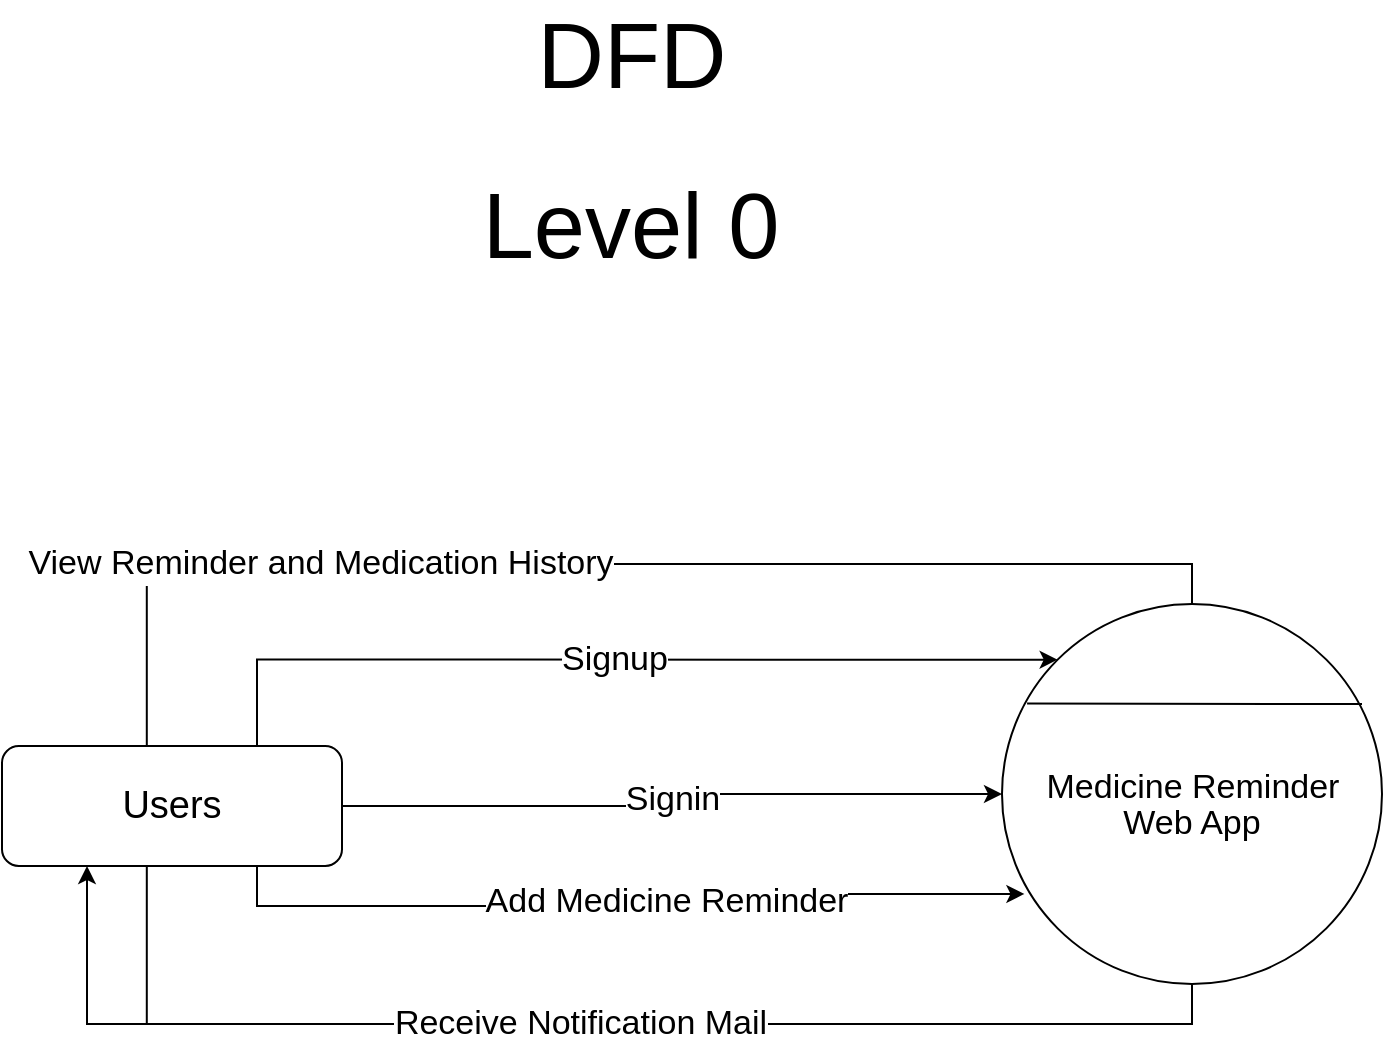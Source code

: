 <mxfile version="16.5.6" type="device" pages="2"><diagram id="5sI1UDTZdjGj_Z20cZfw" name="Page-1"><mxGraphModel dx="1203" dy="665" grid="1" gridSize="10" guides="1" tooltips="1" connect="1" arrows="1" fold="1" page="1" pageScale="1" pageWidth="1169" pageHeight="827" math="0" shadow="0"><root><mxCell id="0"/><mxCell id="1" parent="0"/><mxCell id="ONp9YYcNQUU-De8KzdnM-1" value="&lt;font style=&quot;font-size: 46px&quot;&gt;DFD&lt;/font&gt;" style="text;html=1;strokeColor=none;fillColor=none;align=center;verticalAlign=middle;whiteSpace=wrap;rounded=0;" vertex="1" parent="1"><mxGeometry x="555" y="30" width="60" height="30" as="geometry"/></mxCell><mxCell id="ONp9YYcNQUU-De8KzdnM-2" value="Level 0" style="text;html=1;strokeColor=none;fillColor=none;align=center;verticalAlign=middle;whiteSpace=wrap;rounded=0;fontSize=46;" vertex="1" parent="1"><mxGeometry x="497" y="80" width="175" height="100" as="geometry"/></mxCell><mxCell id="ONp9YYcNQUU-De8KzdnM-19" value="Receive Notification Mail" style="edgeStyle=orthogonalEdgeStyle;rounded=0;orthogonalLoop=1;jettySize=auto;html=1;exitX=0.5;exitY=1;exitDx=0;exitDy=0;entryX=0.25;entryY=1;entryDx=0;entryDy=0;fontFamily=Helvetica;fontSize=17;" edge="1" parent="1" source="ONp9YYcNQUU-De8KzdnM-5" target="ONp9YYcNQUU-De8KzdnM-6"><mxGeometry relative="1" as="geometry"/></mxCell><mxCell id="ONp9YYcNQUU-De8KzdnM-20" value="View Reminder and Medication History" style="edgeStyle=orthogonalEdgeStyle;rounded=0;orthogonalLoop=1;jettySize=auto;html=1;exitX=0.5;exitY=0;exitDx=0;exitDy=0;entryX=0.426;entryY=-0.001;entryDx=0;entryDy=0;entryPerimeter=0;fontFamily=Helvetica;fontSize=17;" edge="1" parent="1" source="ONp9YYcNQUU-De8KzdnM-5" target="ONp9YYcNQUU-De8KzdnM-6"><mxGeometry relative="1" as="geometry"/></mxCell><mxCell id="ONp9YYcNQUU-De8KzdnM-5" value="" style="ellipse;whiteSpace=wrap;html=1;aspect=fixed;fontSize=46;" vertex="1" parent="1"><mxGeometry x="770" y="319" width="190" height="190" as="geometry"/></mxCell><mxCell id="ONp9YYcNQUU-De8KzdnM-14" value="Signup" style="edgeStyle=orthogonalEdgeStyle;rounded=0;orthogonalLoop=1;jettySize=auto;html=1;exitX=0.75;exitY=0;exitDx=0;exitDy=0;entryX=0;entryY=0;entryDx=0;entryDy=0;fontFamily=Helvetica;fontSize=17;" edge="1" parent="1" source="ONp9YYcNQUU-De8KzdnM-6" target="ONp9YYcNQUU-De8KzdnM-5"><mxGeometry relative="1" as="geometry"/></mxCell><mxCell id="ONp9YYcNQUU-De8KzdnM-15" value="Signin" style="edgeStyle=orthogonalEdgeStyle;rounded=0;orthogonalLoop=1;jettySize=auto;html=1;exitX=1;exitY=0.5;exitDx=0;exitDy=0;entryX=0;entryY=0.5;entryDx=0;entryDy=0;fontFamily=Helvetica;fontSize=17;" edge="1" parent="1" source="ONp9YYcNQUU-De8KzdnM-6" target="ONp9YYcNQUU-De8KzdnM-5"><mxGeometry relative="1" as="geometry"/></mxCell><mxCell id="ONp9YYcNQUU-De8KzdnM-17" style="edgeStyle=orthogonalEdgeStyle;rounded=0;orthogonalLoop=1;jettySize=auto;html=1;exitX=0.75;exitY=1;exitDx=0;exitDy=0;entryX=0.059;entryY=0.763;entryDx=0;entryDy=0;entryPerimeter=0;fontFamily=Helvetica;fontSize=17;" edge="1" parent="1" source="ONp9YYcNQUU-De8KzdnM-6" target="ONp9YYcNQUU-De8KzdnM-5"><mxGeometry relative="1" as="geometry"/></mxCell><mxCell id="ONp9YYcNQUU-De8KzdnM-18" value="Add Medicine Reminder" style="edgeLabel;html=1;align=center;verticalAlign=middle;resizable=0;points=[];fontSize=17;fontFamily=Helvetica;" vertex="1" connectable="0" parent="ONp9YYcNQUU-De8KzdnM-17"><mxGeometry x="0.096" y="2" relative="1" as="geometry"><mxPoint as="offset"/></mxGeometry></mxCell><mxCell id="ONp9YYcNQUU-De8KzdnM-6" value="&lt;p style=&quot;font-size: 19px&quot;&gt;Users&lt;/p&gt;" style="rounded=1;whiteSpace=wrap;html=1;fontSize=46;arcSize=14;" vertex="1" parent="1"><mxGeometry x="270" y="390" width="170" height="60" as="geometry"/></mxCell><mxCell id="ONp9YYcNQUU-De8KzdnM-9" value="" style="endArrow=none;html=1;rounded=0;fontSize=46;entryX=0.066;entryY=0.262;entryDx=0;entryDy=0;entryPerimeter=0;" edge="1" parent="1" target="ONp9YYcNQUU-De8KzdnM-5"><mxGeometry width="50" height="50" relative="1" as="geometry"><mxPoint x="950" y="369" as="sourcePoint"/><mxPoint x="730" y="360" as="targetPoint"/></mxGeometry></mxCell><mxCell id="ONp9YYcNQUU-De8KzdnM-10" value="&lt;div&gt;&lt;span style=&quot;font-size: 17px&quot;&gt;Medicine Reminder&lt;/span&gt;&lt;/div&gt;" style="text;html=1;strokeColor=none;fillColor=none;align=center;verticalAlign=middle;whiteSpace=wrap;rounded=0;fontSize=46;" vertex="1" parent="1"><mxGeometry x="773.75" y="370" width="182.5" height="60" as="geometry"/></mxCell><mxCell id="ONp9YYcNQUU-De8KzdnM-11" value="Web App" style="text;html=1;strokeColor=none;fillColor=none;align=center;verticalAlign=middle;whiteSpace=wrap;rounded=0;fontFamily=Helvetica;fontSize=17;" vertex="1" parent="1"><mxGeometry x="815" y="414" width="100" height="30" as="geometry"/></mxCell></root></mxGraphModel></diagram><diagram id="eQM860447RrfTKWUwufm" name="Page-2"><mxGraphModel dx="1203" dy="665" grid="1" gridSize="10" guides="1" tooltips="1" connect="1" arrows="1" fold="1" page="1" pageScale="1" pageWidth="1169" pageHeight="827" math="0" shadow="0"><root><mxCell id="4XXo-NrIMY4qj_HdF5k1-0"/><mxCell id="4XXo-NrIMY4qj_HdF5k1-1" parent="4XXo-NrIMY4qj_HdF5k1-0"/><mxCell id="fBFcZaSeAA4B699wsGFM-6" style="edgeStyle=orthogonalEdgeStyle;rounded=0;orthogonalLoop=1;jettySize=auto;html=1;exitX=0.5;exitY=0;exitDx=0;exitDy=0;entryX=0.5;entryY=1;entryDx=0;entryDy=0;fontFamily=Helvetica;fontSize=19;" edge="1" parent="4XXo-NrIMY4qj_HdF5k1-1" source="fBFcZaSeAA4B699wsGFM-3" target="fBFcZaSeAA4B699wsGFM-4"><mxGeometry relative="1" as="geometry"/></mxCell><mxCell id="fBFcZaSeAA4B699wsGFM-11" value="Authentication Failed" style="edgeLabel;html=1;align=center;verticalAlign=middle;resizable=0;points=[];fontSize=16;fontFamily=Helvetica;" vertex="1" connectable="0" parent="fBFcZaSeAA4B699wsGFM-6"><mxGeometry x="0.209" y="-1" relative="1" as="geometry"><mxPoint y="-1" as="offset"/></mxGeometry></mxCell><mxCell id="s7CbmMujKkXBssAo_oFn-2" value="Authentication Approved" style="edgeStyle=orthogonalEdgeStyle;rounded=0;orthogonalLoop=1;jettySize=auto;html=1;exitX=1;exitY=0.5;exitDx=0;exitDy=0;entryX=0;entryY=0.5;entryDx=0;entryDy=0;fontFamily=Helvetica;fontSize=16;" edge="1" parent="4XXo-NrIMY4qj_HdF5k1-1" source="fBFcZaSeAA4B699wsGFM-3" target="s7CbmMujKkXBssAo_oFn-1"><mxGeometry x="0.046" relative="1" as="geometry"><Array as="points"><mxPoint x="350" y="590"/><mxPoint x="350" y="290"/></Array><mxPoint as="offset"/></mxGeometry></mxCell><mxCell id="fBFcZaSeAA4B699wsGFM-3" value="&lt;font style=&quot;font-size: 16px&quot;&gt;Authentication&lt;/font&gt;" style="ellipse;whiteSpace=wrap;html=1;aspect=fixed;fontFamily=Helvetica;fontSize=19;" vertex="1" parent="4XXo-NrIMY4qj_HdF5k1-1"><mxGeometry x="180" y="530" width="120" height="120" as="geometry"/></mxCell><mxCell id="fBFcZaSeAA4B699wsGFM-5" style="edgeStyle=orthogonalEdgeStyle;rounded=0;orthogonalLoop=1;jettySize=auto;html=1;exitX=0;exitY=0.5;exitDx=0;exitDy=0;entryX=0;entryY=0.5;entryDx=0;entryDy=0;fontFamily=Helvetica;fontSize=19;" edge="1" parent="4XXo-NrIMY4qj_HdF5k1-1" source="fBFcZaSeAA4B699wsGFM-4" target="fBFcZaSeAA4B699wsGFM-3"><mxGeometry relative="1" as="geometry"/></mxCell><mxCell id="fBFcZaSeAA4B699wsGFM-10" value="Signup/Signin" style="edgeLabel;html=1;align=center;verticalAlign=middle;resizable=0;points=[];fontSize=16;fontFamily=Helvetica;" vertex="1" connectable="0" parent="fBFcZaSeAA4B699wsGFM-5"><mxGeometry x="-0.23" y="-2" relative="1" as="geometry"><mxPoint y="34" as="offset"/></mxGeometry></mxCell><mxCell id="fBFcZaSeAA4B699wsGFM-4" value="&lt;font style=&quot;font-size: 17px&quot;&gt;Users&lt;/font&gt;" style="rounded=1;whiteSpace=wrap;html=1;fontFamily=Helvetica;fontSize=19;" vertex="1" parent="4XXo-NrIMY4qj_HdF5k1-1"><mxGeometry x="160" y="180" width="160" height="50" as="geometry"/></mxCell><mxCell id="fBFcZaSeAA4B699wsGFM-9" value="" style="endArrow=none;html=1;rounded=0;fontFamily=Helvetica;fontSize=19;exitX=0.07;exitY=0.228;exitDx=0;exitDy=0;entryX=0.93;entryY=0.228;entryDx=0;entryDy=0;entryPerimeter=0;exitPerimeter=0;" edge="1" parent="4XXo-NrIMY4qj_HdF5k1-1" source="fBFcZaSeAA4B699wsGFM-3" target="fBFcZaSeAA4B699wsGFM-3"><mxGeometry width="50" height="50" relative="1" as="geometry"><mxPoint x="400" y="370" as="sourcePoint"/><mxPoint x="450" y="320" as="targetPoint"/></mxGeometry></mxCell><mxCell id="fBFcZaSeAA4B699wsGFM-12" value="1.0" style="text;html=1;strokeColor=none;fillColor=none;align=center;verticalAlign=middle;whiteSpace=wrap;rounded=0;fontFamily=Helvetica;fontSize=16;" vertex="1" parent="4XXo-NrIMY4qj_HdF5k1-1"><mxGeometry x="210" y="530" width="60" height="30" as="geometry"/></mxCell><mxCell id="s7CbmMujKkXBssAo_oFn-11" value="Set Reminder" style="edgeStyle=orthogonalEdgeStyle;rounded=0;orthogonalLoop=1;jettySize=auto;html=1;exitX=1;exitY=0.5;exitDx=0;exitDy=0;entryX=0;entryY=0.5;entryDx=0;entryDy=0;fontFamily=Helvetica;fontSize=16;" edge="1" parent="4XXo-NrIMY4qj_HdF5k1-1" source="s7CbmMujKkXBssAo_oFn-1" target="s7CbmMujKkXBssAo_oFn-8"><mxGeometry relative="1" as="geometry"><Array as="points"><mxPoint x="620" y="290"/><mxPoint x="620" y="690"/></Array></mxGeometry></mxCell><mxCell id="s7CbmMujKkXBssAo_oFn-22" style="edgeStyle=orthogonalEdgeStyle;rounded=0;orthogonalLoop=1;jettySize=auto;html=1;exitX=1;exitY=1;exitDx=0;exitDy=0;fontFamily=Helvetica;fontSize=16;" edge="1" parent="4XXo-NrIMY4qj_HdF5k1-1" source="s7CbmMujKkXBssAo_oFn-1"><mxGeometry relative="1" as="geometry"><mxPoint x="531" y="610" as="targetPoint"/><Array as="points"><mxPoint x="532" y="600"/><mxPoint x="531" y="600"/></Array></mxGeometry></mxCell><mxCell id="s7CbmMujKkXBssAo_oFn-23" value="Request" style="edgeLabel;html=1;align=center;verticalAlign=middle;resizable=0;points=[];fontSize=16;fontFamily=Helvetica;" vertex="1" connectable="0" parent="s7CbmMujKkXBssAo_oFn-22"><mxGeometry x="-0.25" y="-1" relative="1" as="geometry"><mxPoint as="offset"/></mxGeometry></mxCell><mxCell id="s7CbmMujKkXBssAo_oFn-1" value="&lt;span style=&quot;font-size: 16px&quot;&gt;User Screen&lt;/span&gt;" style="ellipse;whiteSpace=wrap;html=1;aspect=fixed;fontFamily=Helvetica;fontSize=19;" vertex="1" parent="4XXo-NrIMY4qj_HdF5k1-1"><mxGeometry x="430" y="230" width="120" height="120" as="geometry"/></mxCell><mxCell id="s7CbmMujKkXBssAo_oFn-4" value="User Details" style="edgeStyle=orthogonalEdgeStyle;rounded=0;orthogonalLoop=1;jettySize=auto;html=1;exitX=0.148;exitY=-0.007;exitDx=0;exitDy=0;fontFamily=Helvetica;fontSize=16;entryX=0;entryY=1;entryDx=0;entryDy=0;exitPerimeter=0;" edge="1" parent="4XXo-NrIMY4qj_HdF5k1-1" source="s7CbmMujKkXBssAo_oFn-3" target="s7CbmMujKkXBssAo_oFn-1"><mxGeometry x="-0.067" relative="1" as="geometry"><mxPoint x="570" y="370" as="targetPoint"/><mxPoint y="1" as="offset"/></mxGeometry></mxCell><mxCell id="s7CbmMujKkXBssAo_oFn-3" value="User_info" style="shape=partialRectangle;whiteSpace=wrap;html=1;left=0;right=0;fillColor=none;fontFamily=Helvetica;fontSize=16;" vertex="1" parent="4XXo-NrIMY4qj_HdF5k1-1"><mxGeometry x="430" y="610" width="120" height="60" as="geometry"/></mxCell><mxCell id="s7CbmMujKkXBssAo_oFn-16" style="edgeStyle=orthogonalEdgeStyle;rounded=0;orthogonalLoop=1;jettySize=auto;html=1;exitX=0.5;exitY=0;exitDx=0;exitDy=0;entryX=0.5;entryY=1;entryDx=0;entryDy=0;fontFamily=Helvetica;fontSize=16;" edge="1" parent="4XXo-NrIMY4qj_HdF5k1-1" source="s7CbmMujKkXBssAo_oFn-8" target="s7CbmMujKkXBssAo_oFn-12"><mxGeometry relative="1" as="geometry"/></mxCell><mxCell id="s7CbmMujKkXBssAo_oFn-17" value="Add/Delete Medicine Reminder" style="edgeLabel;html=1;align=center;verticalAlign=middle;resizable=0;points=[];fontSize=16;fontFamily=Helvetica;" vertex="1" connectable="0" parent="s7CbmMujKkXBssAo_oFn-16"><mxGeometry x="-0.115" y="-1" relative="1" as="geometry"><mxPoint as="offset"/></mxGeometry></mxCell><mxCell id="s7CbmMujKkXBssAo_oFn-8" value="&lt;span style=&quot;font-size: 16px&quot;&gt;Set Reminder&lt;br&gt;Screen&lt;br&gt;&lt;/span&gt;" style="ellipse;whiteSpace=wrap;html=1;aspect=fixed;fontFamily=Helvetica;fontSize=19;" vertex="1" parent="4XXo-NrIMY4qj_HdF5k1-1"><mxGeometry x="720" y="630" width="120" height="120" as="geometry"/></mxCell><mxCell id="s7CbmMujKkXBssAo_oFn-19" style="edgeStyle=orthogonalEdgeStyle;rounded=0;orthogonalLoop=1;jettySize=auto;html=1;exitX=0.5;exitY=0;exitDx=0;exitDy=0;entryX=0;entryY=0.5;entryDx=0;entryDy=0;fontFamily=Helvetica;fontSize=16;" edge="1" parent="4XXo-NrIMY4qj_HdF5k1-1" source="s7CbmMujKkXBssAo_oFn-12" target="s7CbmMujKkXBssAo_oFn-18"><mxGeometry relative="1" as="geometry"/></mxCell><mxCell id="s7CbmMujKkXBssAo_oFn-12" value="Reminder_info" style="shape=partialRectangle;whiteSpace=wrap;html=1;left=0;right=0;fillColor=none;fontFamily=Helvetica;fontSize=16;" vertex="1" parent="4XXo-NrIMY4qj_HdF5k1-1"><mxGeometry x="720" y="430" width="120" height="60" as="geometry"/></mxCell><mxCell id="s7CbmMujKkXBssAo_oFn-24" value="Send Notification" style="edgeStyle=orthogonalEdgeStyle;rounded=0;orthogonalLoop=1;jettySize=auto;html=1;exitX=0;exitY=1;exitDx=0;exitDy=0;entryX=0.171;entryY=-0.039;entryDx=0;entryDy=0;entryPerimeter=0;fontFamily=Helvetica;fontSize=16;" edge="1" parent="4XXo-NrIMY4qj_HdF5k1-1" source="s7CbmMujKkXBssAo_oFn-18" target="s7CbmMujKkXBssAo_oFn-21"><mxGeometry relative="1" as="geometry"/></mxCell><mxCell id="s7CbmMujKkXBssAo_oFn-29" style="edgeStyle=orthogonalEdgeStyle;rounded=0;orthogonalLoop=1;jettySize=auto;html=1;exitX=0.5;exitY=0;exitDx=0;exitDy=0;entryX=1;entryY=0.5;entryDx=0;entryDy=0;fontFamily=Helvetica;fontSize=16;" edge="1" parent="4XXo-NrIMY4qj_HdF5k1-1" source="s7CbmMujKkXBssAo_oFn-18" target="s7CbmMujKkXBssAo_oFn-28"><mxGeometry relative="1" as="geometry"/></mxCell><mxCell id="s7CbmMujKkXBssAo_oFn-30" value="No Response" style="edgeLabel;html=1;align=center;verticalAlign=middle;resizable=0;points=[];fontSize=16;fontFamily=Helvetica;" vertex="1" connectable="0" parent="s7CbmMujKkXBssAo_oFn-29"><mxGeometry x="0.118" y="-1" relative="1" as="geometry"><mxPoint as="offset"/></mxGeometry></mxCell><mxCell id="s7CbmMujKkXBssAo_oFn-18" value="&lt;span style=&quot;font-size: 16px&quot;&gt;Notification Manager&lt;br&gt;&lt;/span&gt;" style="ellipse;whiteSpace=wrap;html=1;aspect=fixed;fontFamily=Helvetica;fontSize=19;" vertex="1" parent="4XXo-NrIMY4qj_HdF5k1-1"><mxGeometry x="950" y="250" width="120" height="120" as="geometry"/></mxCell><mxCell id="s7CbmMujKkXBssAo_oFn-25" style="edgeStyle=orthogonalEdgeStyle;rounded=0;orthogonalLoop=1;jettySize=auto;html=1;exitX=0.75;exitY=0;exitDx=0;exitDy=0;entryX=0.915;entryY=0.833;entryDx=0;entryDy=0;entryPerimeter=0;fontFamily=Helvetica;fontSize=16;" edge="1" parent="4XXo-NrIMY4qj_HdF5k1-1" source="s7CbmMujKkXBssAo_oFn-21" target="s7CbmMujKkXBssAo_oFn-18"><mxGeometry relative="1" as="geometry"/></mxCell><mxCell id="s7CbmMujKkXBssAo_oFn-26" value="Response" style="edgeLabel;html=1;align=center;verticalAlign=middle;resizable=0;points=[];fontSize=16;fontFamily=Helvetica;" vertex="1" connectable="0" parent="s7CbmMujKkXBssAo_oFn-25"><mxGeometry x="0.023" y="-1" relative="1" as="geometry"><mxPoint y="-37" as="offset"/></mxGeometry></mxCell><mxCell id="s7CbmMujKkXBssAo_oFn-21" value="&lt;font style=&quot;font-size: 17px&quot;&gt;Users&lt;/font&gt;" style="rounded=1;whiteSpace=wrap;html=1;fontFamily=Helvetica;fontSize=19;" vertex="1" parent="4XXo-NrIMY4qj_HdF5k1-1"><mxGeometry x="940" y="550" width="160" height="50" as="geometry"/></mxCell><mxCell id="s7CbmMujKkXBssAo_oFn-28" value="&lt;font style=&quot;font-size: 17px&quot;&gt;GardianUser&lt;/font&gt;" style="rounded=1;whiteSpace=wrap;html=1;fontFamily=Helvetica;fontSize=19;" vertex="1" parent="4XXo-NrIMY4qj_HdF5k1-1"><mxGeometry x="700" y="150" width="160" height="50" as="geometry"/></mxCell><mxCell id="olK_3H_lVwf8M7lxa47w-0" value="Level 1" style="text;strokeColor=none;fillColor=none;html=1;fontSize=24;fontStyle=1;verticalAlign=middle;align=center;fontFamily=Helvetica;" vertex="1" parent="4XXo-NrIMY4qj_HdF5k1-1"><mxGeometry x="535" y="40" width="100" height="40" as="geometry"/></mxCell></root></mxGraphModel></diagram></mxfile>